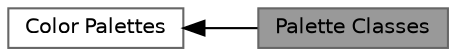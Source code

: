 digraph "Palette Classes"
{
 // INTERACTIVE_SVG=YES
 // LATEX_PDF_SIZE
  bgcolor="transparent";
  edge [fontname=Helvetica,fontsize=10,labelfontname=Helvetica,labelfontsize=10];
  node [fontname=Helvetica,fontsize=10,shape=box,height=0.2,width=0.4];
  rankdir=LR;
  Node2 [id="Node000002",label="Color Palettes",height=0.2,width=0.4,color="grey40", fillcolor="white", style="filled",URL="$d4/d98/group___color_palettes.html",tooltip="Functions and class definitions for color palettes."];
  Node1 [id="Node000001",label="Palette Classes",height=0.2,width=0.4,color="gray40", fillcolor="grey60", style="filled", fontcolor="black",tooltip="Class definitions for color palettes."];
  Node2->Node1 [shape=plaintext, dir="back", style="solid"];
}
